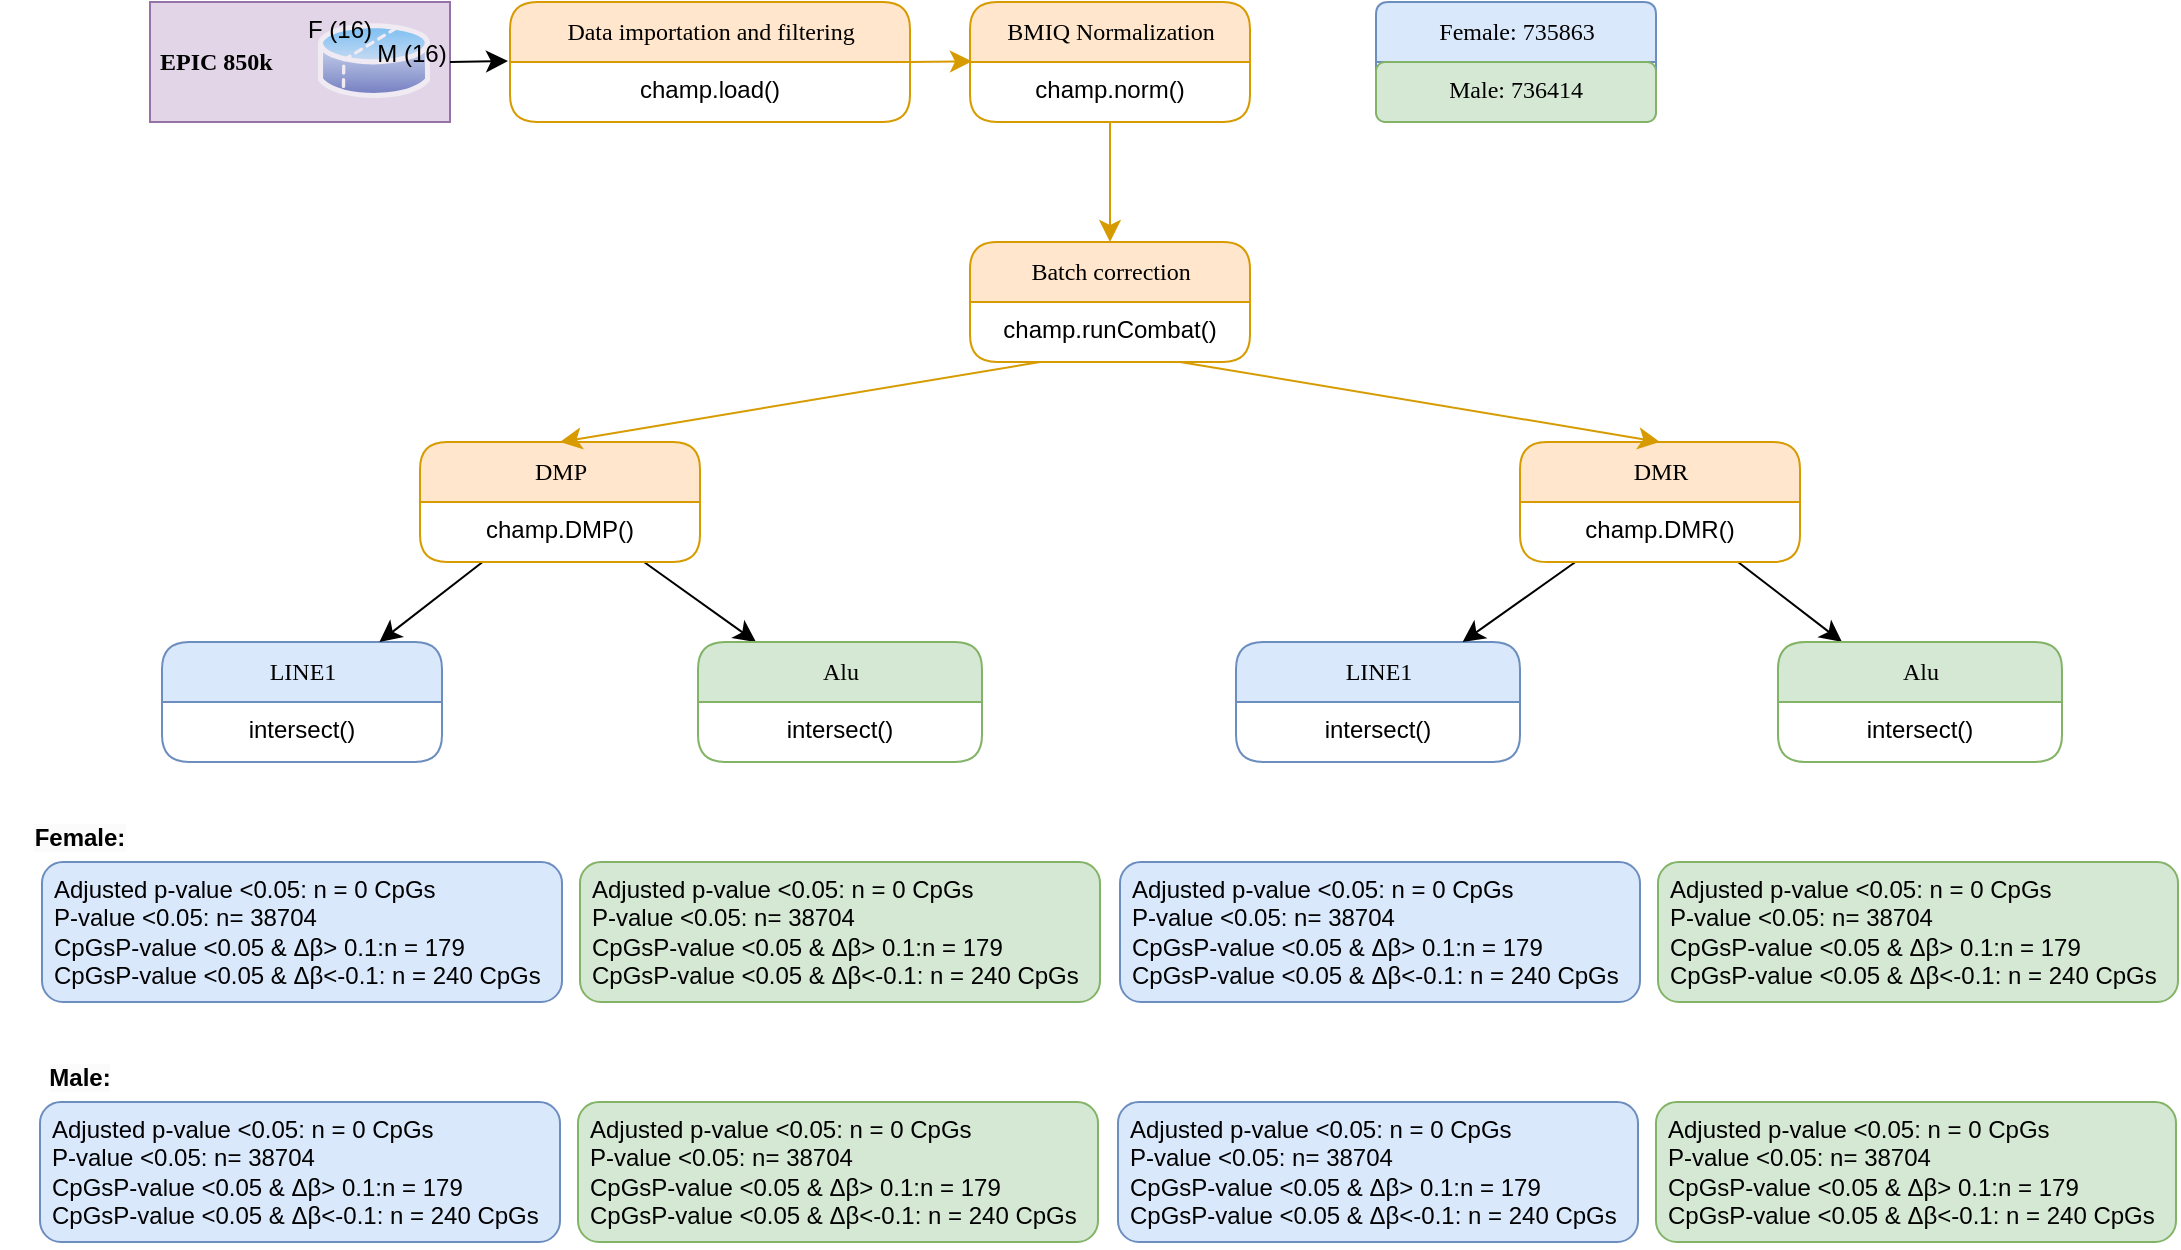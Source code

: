 <mxfile version="22.1.11" type="github">
  <diagram name="Page-1" id="52a04d89-c75d-2922-d76d-85b35f80e030">
    <mxGraphModel dx="1434" dy="738" grid="1" gridSize="10" guides="1" tooltips="1" connect="1" arrows="1" fold="1" page="1" pageScale="1" pageWidth="1100" pageHeight="850" background="none" math="0" shadow="0">
      <root>
        <mxCell id="0" />
        <mxCell id="1" parent="0" />
        <mxCell id="17472293e6e8944d-30" value="&lt;b&gt;&amp;nbsp;EPIC 850k&lt;/b&gt;" style="whiteSpace=wrap;html=1;rounded=0;shadow=0;comic=0;labelBackgroundColor=none;strokeWidth=1;fontFamily=Verdana;fontSize=12;align=left;fillColor=#e1d5e7;strokeColor=#9673a6;" parent="1" vertex="1">
          <mxGeometry x="75" y="40" width="150" height="60" as="geometry" />
        </mxCell>
        <mxCell id="1fdf3b25b50cf41e-1" value="Data importation and filtering" style="swimlane;html=1;fontStyle=0;childLayout=stackLayout;horizontal=1;startSize=30;fillColor=#ffe6cc;horizontalStack=0;resizeParent=1;resizeLast=0;collapsible=1;marginBottom=0;swimlaneFillColor=#ffffff;align=center;rounded=1;shadow=0;comic=0;labelBackgroundColor=none;strokeWidth=1;fontFamily=Verdana;fontSize=12;strokeColor=#d79b00;" parent="1" vertex="1">
          <mxGeometry x="255" y="40" width="200" height="60" as="geometry">
            <mxRectangle x="210" y="40" width="220" height="30" as="alternateBounds" />
          </mxGeometry>
        </mxCell>
        <mxCell id="1fdf3b25b50cf41e-2" value="champ.load()" style="text;html=1;spacingLeft=4;spacingRight=4;whiteSpace=wrap;overflow=hidden;rotatable=0;points=[[0,0.5],[1,0.5]];portConstraint=eastwest;align=center;rounded=1;" parent="1fdf3b25b50cf41e-1" vertex="1">
          <mxGeometry y="30" width="200" height="30" as="geometry" />
        </mxCell>
        <mxCell id="1fdf3b25b50cf41e-39" style="edgeStyle=none;html=1;labelBackgroundColor=none;startFill=0;startSize=8;endFill=1;endSize=8;fontFamily=Verdana;fontSize=12;exitX=0.5;exitY=1;exitDx=0;exitDy=0;entryX=0.5;entryY=0;entryDx=0;entryDy=0;fillColor=#ffe6cc;strokeColor=#d79b00;" parent="1" source="1fdf3b25b50cf41e-7" target="1fdf3b25b50cf41e-9" edge="1">
          <mxGeometry relative="1" as="geometry">
            <mxPoint x="655" y="70" as="targetPoint" />
          </mxGeometry>
        </mxCell>
        <mxCell id="1fdf3b25b50cf41e-7" value="BMIQ Normalization" style="swimlane;html=1;fontStyle=0;childLayout=stackLayout;horizontal=1;startSize=30;fillColor=#ffe6cc;horizontalStack=0;resizeParent=1;resizeLast=0;collapsible=1;marginBottom=0;swimlaneFillColor=#ffffff;align=center;rounded=1;shadow=0;comic=0;labelBackgroundColor=none;strokeWidth=1;fontFamily=Verdana;fontSize=12;strokeColor=#d79b00;" parent="1" vertex="1">
          <mxGeometry x="485" y="40" width="140" height="60" as="geometry" />
        </mxCell>
        <mxCell id="1fdf3b25b50cf41e-8" value="champ.norm()" style="text;html=1;spacingLeft=4;spacingRight=4;whiteSpace=wrap;overflow=hidden;rotatable=0;points=[[0,0.5],[1,0.5]];portConstraint=eastwest;align=center;rounded=1;" parent="1fdf3b25b50cf41e-7" vertex="1">
          <mxGeometry y="30" width="140" height="30" as="geometry" />
        </mxCell>
        <mxCell id="1fdf3b25b50cf41e-9" value="Batch correction" style="swimlane;html=1;fontStyle=0;childLayout=stackLayout;horizontal=1;startSize=30;fillColor=#ffe6cc;horizontalStack=0;resizeParent=1;resizeLast=0;collapsible=1;marginBottom=0;swimlaneFillColor=#ffffff;align=center;rounded=1;shadow=0;comic=0;labelBackgroundColor=none;strokeWidth=1;fontFamily=Verdana;fontSize=12;strokeColor=#d79b00;" parent="1" vertex="1">
          <mxGeometry x="485" y="160" width="140" height="60" as="geometry" />
        </mxCell>
        <mxCell id="1fdf3b25b50cf41e-10" value="champ.runCombat()" style="text;html=1;spacingLeft=4;spacingRight=4;whiteSpace=wrap;overflow=hidden;rotatable=0;points=[[0,0.5],[1,0.5]];portConstraint=eastwest;align=center;rounded=1;" parent="1fdf3b25b50cf41e-9" vertex="1">
          <mxGeometry y="30" width="140" height="30" as="geometry" />
        </mxCell>
        <mxCell id="1fdf3b25b50cf41e-17" value="LINE1" style="swimlane;html=1;fontStyle=0;childLayout=stackLayout;horizontal=1;startSize=30;fillColor=#dae8fc;horizontalStack=0;resizeParent=1;resizeLast=0;collapsible=1;marginBottom=0;swimlaneFillColor=#ffffff;align=center;rounded=1;shadow=0;comic=0;labelBackgroundColor=none;strokeWidth=1;fontFamily=Verdana;fontSize=12;strokeColor=#6c8ebf;" parent="1" vertex="1">
          <mxGeometry x="81" y="360" width="140" height="60" as="geometry" />
        </mxCell>
        <mxCell id="4qwCoFZ07J---frFrzl5-16" value="intersect()" style="text;html=1;strokeColor=none;fillColor=none;spacingLeft=4;spacingRight=4;whiteSpace=wrap;overflow=hidden;rotatable=0;points=[[0,0.5],[1,0.5]];portConstraint=eastwest;align=center;" parent="1fdf3b25b50cf41e-17" vertex="1">
          <mxGeometry y="30" width="140" height="30" as="geometry" />
        </mxCell>
        <mxCell id="1fdf3b25b50cf41e-44" style="edgeStyle=none;html=1;labelBackgroundColor=none;startFill=0;startSize=8;endFill=1;endSize=8;fontFamily=Verdana;fontSize=12;" parent="1" source="1fdf3b25b50cf41e-19" target="1fdf3b25b50cf41e-21" edge="1">
          <mxGeometry relative="1" as="geometry" />
        </mxCell>
        <mxCell id="1fdf3b25b50cf41e-48" style="edgeStyle=none;html=1;labelBackgroundColor=none;startFill=0;startSize=8;endFill=1;endSize=8;fontFamily=Verdana;fontSize=12;" parent="1" source="1fdf3b25b50cf41e-19" target="1fdf3b25b50cf41e-17" edge="1">
          <mxGeometry relative="1" as="geometry" />
        </mxCell>
        <mxCell id="1fdf3b25b50cf41e-19" value="DMP" style="swimlane;html=1;fontStyle=0;childLayout=stackLayout;horizontal=1;startSize=30;fillColor=#ffe6cc;horizontalStack=0;resizeParent=1;resizeLast=0;collapsible=1;marginBottom=0;swimlaneFillColor=#ffffff;align=center;rounded=1;shadow=0;comic=0;labelBackgroundColor=none;strokeWidth=1;fontFamily=Verdana;fontSize=12;strokeColor=#d79b00;" parent="1" vertex="1">
          <mxGeometry x="210" y="260" width="140" height="60" as="geometry" />
        </mxCell>
        <mxCell id="1fdf3b25b50cf41e-20" value="champ.DMP()" style="text;html=1;spacingLeft=4;spacingRight=4;whiteSpace=wrap;overflow=hidden;rotatable=0;points=[[0,0.5],[1,0.5]];portConstraint=eastwest;align=center;rounded=1;" parent="1fdf3b25b50cf41e-19" vertex="1">
          <mxGeometry y="30" width="140" height="30" as="geometry" />
        </mxCell>
        <mxCell id="1fdf3b25b50cf41e-21" value="Alu" style="swimlane;html=1;fontStyle=0;childLayout=stackLayout;horizontal=1;startSize=30;fillColor=#d5e8d4;horizontalStack=0;resizeParent=1;resizeLast=0;collapsible=1;marginBottom=0;swimlaneFillColor=#ffffff;align=center;rounded=1;shadow=0;comic=0;labelBackgroundColor=none;strokeWidth=1;fontFamily=Verdana;fontSize=12;strokeColor=#82b366;" parent="1" vertex="1">
          <mxGeometry x="349" y="360" width="142" height="60" as="geometry" />
        </mxCell>
        <mxCell id="4qwCoFZ07J---frFrzl5-17" value="intersect()" style="text;html=1;strokeColor=none;fillColor=none;spacingLeft=4;spacingRight=4;whiteSpace=wrap;overflow=hidden;rotatable=0;points=[[0,0.5],[1,0.5]];portConstraint=eastwest;align=center;" parent="1fdf3b25b50cf41e-21" vertex="1">
          <mxGeometry y="30" width="142" height="30" as="geometry" />
        </mxCell>
        <mxCell id="1fdf3b25b50cf41e-36" style="edgeStyle=none;html=1;labelBackgroundColor=none;startFill=0;startSize=8;endFill=1;endSize=8;fontFamily=Verdana;fontSize=12;exitX=0.25;exitY=1;exitDx=0;exitDy=0;entryX=0.5;entryY=0;entryDx=0;entryDy=0;fillColor=#ffe6cc;strokeColor=#d79b00;" parent="1" source="1fdf3b25b50cf41e-9" target="1fdf3b25b50cf41e-19" edge="1">
          <mxGeometry relative="1" as="geometry">
            <Array as="points" />
          </mxGeometry>
        </mxCell>
        <mxCell id="4qwCoFZ07J---frFrzl5-2" style="edgeStyle=none;html=1;labelBackgroundColor=none;startFill=0;startSize=8;endFill=1;endSize=8;fontFamily=Verdana;fontSize=12;entryX=0.007;entryY=-0.012;entryDx=0;entryDy=0;entryPerimeter=0;fillColor=#ffe6cc;strokeColor=#d79b00;" parent="1" target="1fdf3b25b50cf41e-8" edge="1">
          <mxGeometry relative="1" as="geometry">
            <mxPoint x="455" y="70" as="sourcePoint" />
            <mxPoint x="484" y="69.5" as="targetPoint" />
          </mxGeometry>
        </mxCell>
        <mxCell id="4qwCoFZ07J---frFrzl5-4" style="edgeStyle=none;html=1;labelBackgroundColor=none;startFill=0;startSize=8;endFill=1;endSize=8;fontFamily=Verdana;fontSize=12;" parent="1" edge="1">
          <mxGeometry relative="1" as="geometry">
            <mxPoint x="225" y="70" as="sourcePoint" />
            <mxPoint x="254" y="69.5" as="targetPoint" />
          </mxGeometry>
        </mxCell>
        <mxCell id="4qwCoFZ07J---frFrzl5-7" value="LINE1" style="swimlane;html=1;fontStyle=0;childLayout=stackLayout;horizontal=1;startSize=30;fillColor=#dae8fc;horizontalStack=0;resizeParent=1;resizeLast=0;collapsible=1;marginBottom=0;swimlaneFillColor=#ffffff;align=center;rounded=1;shadow=0;comic=0;labelBackgroundColor=none;strokeWidth=1;fontFamily=Verdana;fontSize=12;strokeColor=#6c8ebf;" parent="1" vertex="1">
          <mxGeometry x="618" y="360" width="142" height="60" as="geometry" />
        </mxCell>
        <mxCell id="4qwCoFZ07J---frFrzl5-18" value="intersect()" style="text;html=1;strokeColor=none;fillColor=none;spacingLeft=4;spacingRight=4;whiteSpace=wrap;overflow=hidden;rotatable=0;points=[[0,0.5],[1,0.5]];portConstraint=eastwest;align=center;" parent="4qwCoFZ07J---frFrzl5-7" vertex="1">
          <mxGeometry y="30" width="142" height="30" as="geometry" />
        </mxCell>
        <mxCell id="4qwCoFZ07J---frFrzl5-9" style="edgeStyle=none;html=1;labelBackgroundColor=none;startFill=0;startSize=8;endFill=1;endSize=8;fontFamily=Verdana;fontSize=12;" parent="1" source="4qwCoFZ07J---frFrzl5-11" target="4qwCoFZ07J---frFrzl5-13" edge="1">
          <mxGeometry relative="1" as="geometry" />
        </mxCell>
        <mxCell id="4qwCoFZ07J---frFrzl5-10" style="edgeStyle=none;html=1;labelBackgroundColor=none;startFill=0;startSize=8;endFill=1;endSize=8;fontFamily=Verdana;fontSize=12;" parent="1" source="4qwCoFZ07J---frFrzl5-11" target="4qwCoFZ07J---frFrzl5-7" edge="1">
          <mxGeometry relative="1" as="geometry" />
        </mxCell>
        <mxCell id="4qwCoFZ07J---frFrzl5-11" value="DMR" style="swimlane;html=1;fontStyle=0;childLayout=stackLayout;horizontal=1;startSize=30;fillColor=#ffe6cc;horizontalStack=0;resizeParent=1;resizeLast=0;collapsible=1;marginBottom=0;swimlaneFillColor=#ffffff;align=center;rounded=1;shadow=0;comic=0;labelBackgroundColor=none;strokeWidth=1;fontFamily=Verdana;fontSize=12;strokeColor=#d79b00;" parent="1" vertex="1">
          <mxGeometry x="760" y="260" width="140" height="60" as="geometry" />
        </mxCell>
        <mxCell id="4qwCoFZ07J---frFrzl5-12" value="champ.DMR()" style="text;html=1;spacingLeft=4;spacingRight=4;whiteSpace=wrap;overflow=hidden;rotatable=0;points=[[0,0.5],[1,0.5]];portConstraint=eastwest;align=center;rounded=1;" parent="4qwCoFZ07J---frFrzl5-11" vertex="1">
          <mxGeometry y="30" width="140" height="30" as="geometry" />
        </mxCell>
        <mxCell id="4qwCoFZ07J---frFrzl5-13" value="Alu" style="swimlane;html=1;fontStyle=0;childLayout=stackLayout;horizontal=1;startSize=30;fillColor=#d5e8d4;horizontalStack=0;resizeParent=1;resizeLast=0;collapsible=1;marginBottom=0;swimlaneFillColor=#ffffff;align=center;rounded=1;shadow=0;comic=0;labelBackgroundColor=none;strokeWidth=1;fontFamily=Verdana;fontSize=12;strokeColor=#82b366;" parent="1" vertex="1">
          <mxGeometry x="889" y="360" width="142" height="60" as="geometry" />
        </mxCell>
        <mxCell id="4qwCoFZ07J---frFrzl5-19" value="intersect()" style="text;html=1;strokeColor=none;fillColor=none;spacingLeft=4;spacingRight=4;whiteSpace=wrap;overflow=hidden;rotatable=0;points=[[0,0.5],[1,0.5]];portConstraint=eastwest;align=center;" parent="4qwCoFZ07J---frFrzl5-13" vertex="1">
          <mxGeometry y="30" width="142" height="30" as="geometry" />
        </mxCell>
        <mxCell id="4qwCoFZ07J---frFrzl5-15" style="edgeStyle=none;html=1;labelBackgroundColor=none;startFill=0;startSize=8;endFill=1;endSize=8;fontFamily=Verdana;fontSize=12;entryX=0.5;entryY=0;entryDx=0;entryDy=0;exitX=0.75;exitY=1;exitDx=0;exitDy=0;fillColor=#ffe6cc;strokeColor=#d79b00;" parent="1" source="1fdf3b25b50cf41e-9" target="4qwCoFZ07J---frFrzl5-11" edge="1">
          <mxGeometry relative="1" as="geometry">
            <mxPoint x="608" y="220" as="sourcePoint" />
            <Array as="points" />
          </mxGeometry>
        </mxCell>
        <mxCell id="4qwCoFZ07J---frFrzl5-33" value="" style="image;aspect=fixed;perimeter=ellipsePerimeter;html=1;align=center;shadow=0;dashed=0;spacingTop=3;image=img/lib/active_directory/database_partition_2.svg;verticalAlign=middle;rotation=0;opacity=50;" parent="1" vertex="1">
          <mxGeometry x="159" y="48.54" width="56.03" height="41.46" as="geometry" />
        </mxCell>
        <mxCell id="4qwCoFZ07J---frFrzl5-36" value="F (16)" style="text;html=1;spacingLeft=4;spacingRight=4;whiteSpace=wrap;overflow=hidden;rotatable=0;points=[[0,0.5],[1,0.5]];portConstraint=eastwest;align=center;rounded=1;direction=west;" parent="1" vertex="1">
          <mxGeometry x="145" y="40" width="50" height="20" as="geometry" />
        </mxCell>
        <mxCell id="4qwCoFZ07J---frFrzl5-37" value="M (16)" style="text;html=1;spacingLeft=4;spacingRight=4;whiteSpace=wrap;overflow=hidden;rotatable=0;points=[[0,0.5],[1,0.5]];portConstraint=eastwest;align=center;rounded=1;direction=west;" parent="1" vertex="1">
          <mxGeometry x="181" y="51.54" width="50" height="20" as="geometry" />
        </mxCell>
        <mxCell id="4qwCoFZ07J---frFrzl5-38" value="Adjusted p-value &amp;lt;0.05: n = 0 CpGs &lt;br&gt;P-value &amp;lt;0.05: n= 38704 &lt;br&gt;CpGsP-value &amp;lt;0.05 &amp;amp; Δβ&amp;gt; 0.1:n = 179 &lt;br&gt;CpGsP-value &amp;lt;0.05 &amp;amp; Δβ&amp;lt;-0.1: n = 240 CpGs" style="text;html=1;spacingLeft=4;spacingRight=4;whiteSpace=wrap;overflow=hidden;rotatable=0;points=[[0,0.5],[1,0.5]];portConstraint=eastwest;align=left;rounded=1;fillColor=#dae8fc;strokeColor=#6c8ebf;" parent="1" vertex="1">
          <mxGeometry x="21" y="470" width="260" height="70" as="geometry" />
        </mxCell>
        <mxCell id="4qwCoFZ07J---frFrzl5-40" value="&lt;span style=&quot;color: rgb(0, 0, 0); font-family: Helvetica; font-size: 12px; font-style: normal; font-variant-ligatures: normal; font-variant-caps: normal; letter-spacing: normal; orphans: 2; text-indent: 0px; text-transform: none; widows: 2; word-spacing: 0px; -webkit-text-stroke-width: 0px; background-color: rgb(251, 251, 251); text-decoration-thickness: initial; text-decoration-style: initial; text-decoration-color: initial; float: none; display: inline !important;&quot;&gt;Female:&lt;/span&gt;" style="text;whiteSpace=wrap;html=1;fontSize=12;fontFamily=Helvetica;fontColor=default;align=center;fontStyle=1" parent="1" vertex="1">
          <mxGeometry y="444" width="80" height="30" as="geometry" />
        </mxCell>
        <mxCell id="4qwCoFZ07J---frFrzl5-41" value="&lt;span style=&quot;color: rgb(0, 0, 0); font-family: Helvetica; font-size: 12px; font-style: normal; font-variant-ligatures: normal; font-variant-caps: normal; letter-spacing: normal; orphans: 2; text-indent: 0px; text-transform: none; widows: 2; word-spacing: 0px; -webkit-text-stroke-width: 0px; background-color: rgb(251, 251, 251); text-decoration-thickness: initial; text-decoration-style: initial; text-decoration-color: initial; float: none; display: inline !important;&quot;&gt;Male:&lt;/span&gt;" style="text;whiteSpace=wrap;html=1;fontSize=12;fontFamily=Helvetica;fontColor=default;align=center;fontStyle=1" parent="1" vertex="1">
          <mxGeometry y="564" width="80" height="30" as="geometry" />
        </mxCell>
        <mxCell id="4qwCoFZ07J---frFrzl5-48" value="Adjusted p-value &amp;lt;0.05: n = 0 CpGs &lt;br&gt;P-value &amp;lt;0.05: n= 38704 &lt;br&gt;CpGsP-value &amp;lt;0.05 &amp;amp; Δβ&amp;gt; 0.1:n = 179 &lt;br&gt;CpGsP-value &amp;lt;0.05 &amp;amp; Δβ&amp;lt;-0.1: n = 240 CpGs" style="text;html=1;spacingLeft=4;spacingRight=4;whiteSpace=wrap;overflow=hidden;rotatable=0;points=[[0,0.5],[1,0.5]];portConstraint=eastwest;align=left;rounded=1;fillColor=#dae8fc;strokeColor=#6c8ebf;" parent="1" vertex="1">
          <mxGeometry x="20" y="590" width="260" height="70" as="geometry" />
        </mxCell>
        <mxCell id="4qwCoFZ07J---frFrzl5-49" value="Adjusted p-value &amp;lt;0.05: n = 0 CpGs &lt;br&gt;P-value &amp;lt;0.05: n= 38704 &lt;br&gt;CpGsP-value &amp;lt;0.05 &amp;amp; Δβ&amp;gt; 0.1:n = 179 &lt;br&gt;CpGsP-value &amp;lt;0.05 &amp;amp; Δβ&amp;lt;-0.1: n = 240 CpGs" style="text;html=1;spacingLeft=4;spacingRight=4;whiteSpace=wrap;overflow=hidden;rotatable=0;points=[[0,0.5],[1,0.5]];portConstraint=eastwest;align=left;rounded=1;fillColor=#d5e8d4;strokeColor=#82b366;" parent="1" vertex="1">
          <mxGeometry x="290" y="470" width="260" height="70" as="geometry" />
        </mxCell>
        <mxCell id="4qwCoFZ07J---frFrzl5-50" value="Adjusted p-value &amp;lt;0.05: n = 0 CpGs &lt;br&gt;P-value &amp;lt;0.05: n= 38704 &lt;br&gt;CpGsP-value &amp;lt;0.05 &amp;amp; Δβ&amp;gt; 0.1:n = 179 &lt;br&gt;CpGsP-value &amp;lt;0.05 &amp;amp; Δβ&amp;lt;-0.1: n = 240 CpGs" style="text;html=1;spacingLeft=4;spacingRight=4;whiteSpace=wrap;overflow=hidden;rotatable=0;points=[[0,0.5],[1,0.5]];portConstraint=eastwest;align=left;rounded=1;fillColor=#d5e8d4;strokeColor=#82b366;" parent="1" vertex="1">
          <mxGeometry x="289" y="590" width="260" height="70" as="geometry" />
        </mxCell>
        <mxCell id="4qwCoFZ07J---frFrzl5-51" value="Adjusted p-value &amp;lt;0.05: n = 0 CpGs &lt;br&gt;P-value &amp;lt;0.05: n= 38704 &lt;br&gt;CpGsP-value &amp;lt;0.05 &amp;amp; Δβ&amp;gt; 0.1:n = 179 &lt;br&gt;CpGsP-value &amp;lt;0.05 &amp;amp; Δβ&amp;lt;-0.1: n = 240 CpGs" style="text;html=1;spacingLeft=4;spacingRight=4;whiteSpace=wrap;overflow=hidden;rotatable=0;points=[[0,0.5],[1,0.5]];portConstraint=eastwest;align=left;rounded=1;fillColor=#d5e8d4;strokeColor=#82b366;" parent="1" vertex="1">
          <mxGeometry x="829" y="470" width="260" height="70" as="geometry" />
        </mxCell>
        <mxCell id="4qwCoFZ07J---frFrzl5-52" value="Adjusted p-value &amp;lt;0.05: n = 0 CpGs &lt;br&gt;P-value &amp;lt;0.05: n= 38704 &lt;br&gt;CpGsP-value &amp;lt;0.05 &amp;amp; Δβ&amp;gt; 0.1:n = 179 &lt;br&gt;CpGsP-value &amp;lt;0.05 &amp;amp; Δβ&amp;lt;-0.1: n = 240 CpGs" style="text;html=1;spacingLeft=4;spacingRight=4;whiteSpace=wrap;overflow=hidden;rotatable=0;points=[[0,0.5],[1,0.5]];portConstraint=eastwest;align=left;rounded=1;fillColor=#d5e8d4;strokeColor=#82b366;" parent="1" vertex="1">
          <mxGeometry x="828" y="590" width="260" height="70" as="geometry" />
        </mxCell>
        <mxCell id="4qwCoFZ07J---frFrzl5-53" value="Adjusted p-value &amp;lt;0.05: n = 0 CpGs &lt;br&gt;P-value &amp;lt;0.05: n= 38704 &lt;br&gt;CpGsP-value &amp;lt;0.05 &amp;amp; Δβ&amp;gt; 0.1:n = 179 &lt;br&gt;CpGsP-value &amp;lt;0.05 &amp;amp; Δβ&amp;lt;-0.1: n = 240 CpGs" style="text;html=1;spacingLeft=4;spacingRight=4;whiteSpace=wrap;overflow=hidden;rotatable=0;points=[[0,0.5],[1,0.5]];portConstraint=eastwest;align=left;rounded=1;fillColor=#dae8fc;strokeColor=#6c8ebf;" parent="1" vertex="1">
          <mxGeometry x="560" y="470" width="260" height="70" as="geometry" />
        </mxCell>
        <mxCell id="4qwCoFZ07J---frFrzl5-54" value="Adjusted p-value &amp;lt;0.05: n = 0 CpGs &lt;br&gt;P-value &amp;lt;0.05: n= 38704 &lt;br&gt;CpGsP-value &amp;lt;0.05 &amp;amp; Δβ&amp;gt; 0.1:n = 179 &lt;br&gt;CpGsP-value &amp;lt;0.05 &amp;amp; Δβ&amp;lt;-0.1: n = 240 CpGs" style="text;html=1;spacingLeft=4;spacingRight=4;whiteSpace=wrap;overflow=hidden;rotatable=0;points=[[0,0.5],[1,0.5]];portConstraint=eastwest;align=left;rounded=1;fillColor=#dae8fc;strokeColor=#6c8ebf;" parent="1" vertex="1">
          <mxGeometry x="559" y="590" width="260" height="70" as="geometry" />
        </mxCell>
        <mxCell id="Ja_EyhXRywDoUnEthyH--1" value="Female: 735863" style="swimlane;html=1;fontStyle=0;childLayout=stackLayout;horizontal=1;startSize=30;fillColor=#dae8fc;horizontalStack=0;resizeParent=1;resizeLast=0;collapsible=1;marginBottom=0;swimlaneFillColor=#ffffff;align=center;rounded=1;shadow=0;comic=0;labelBackgroundColor=none;strokeWidth=1;fontFamily=Verdana;fontSize=12;strokeColor=#6c8ebf;arcSize=7;" parent="1" vertex="1">
          <mxGeometry x="688" y="40" width="140" height="60" as="geometry" />
        </mxCell>
        <mxCell id="Ja_EyhXRywDoUnEthyH--2" value="&lt;font face=&quot;Verdana&quot;&gt;Male: 736414&lt;/font&gt;" style="text;html=1;spacingLeft=4;spacingRight=4;whiteSpace=wrap;overflow=hidden;rotatable=0;points=[[0,0.5],[1,0.5]];portConstraint=eastwest;align=center;rounded=1;fillColor=#d5e8d4;strokeColor=#82b366;" parent="Ja_EyhXRywDoUnEthyH--1" vertex="1">
          <mxGeometry y="30" width="140" height="30" as="geometry" />
        </mxCell>
      </root>
    </mxGraphModel>
  </diagram>
</mxfile>
